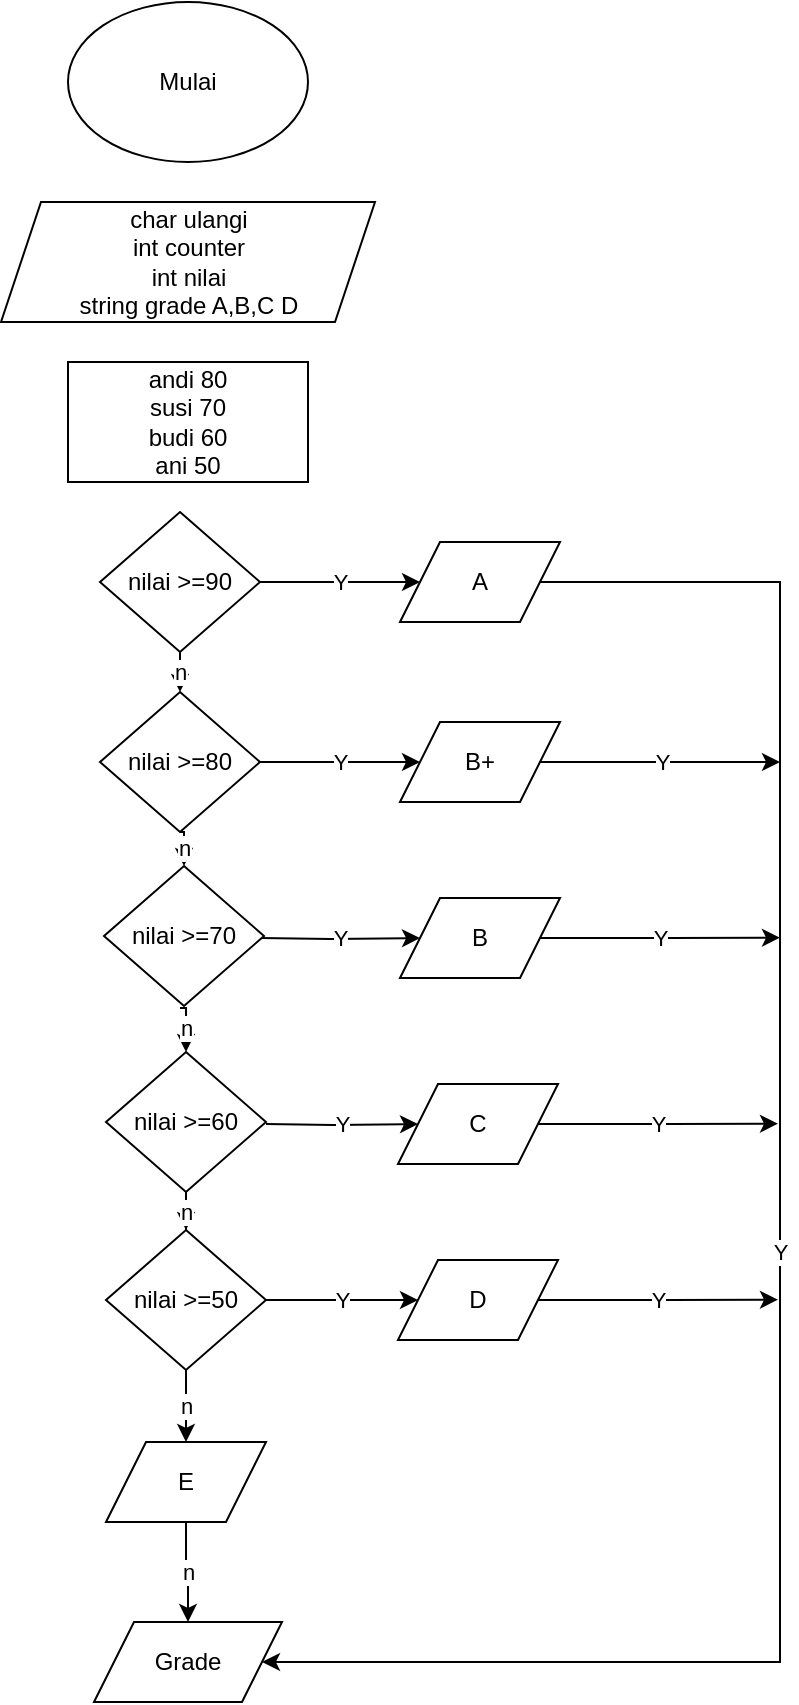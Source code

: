 <mxfile version="15.5.9" type="github">
  <diagram id="C5RBs43oDa-KdzZeNtuy" name="Page-1">
    <mxGraphModel dx="865" dy="476" grid="1" gridSize="10" guides="1" tooltips="1" connect="1" arrows="1" fold="1" page="1" pageScale="1" pageWidth="827" pageHeight="1169" math="0" shadow="0">
      <root>
        <mxCell id="WIyWlLk6GJQsqaUBKTNV-0" />
        <mxCell id="WIyWlLk6GJQsqaUBKTNV-1" parent="WIyWlLk6GJQsqaUBKTNV-0" />
        <mxCell id="dxvuUIxOSzqGGPdhFE3g-0" value="Mulai" style="ellipse;whiteSpace=wrap;html=1;" vertex="1" parent="WIyWlLk6GJQsqaUBKTNV-1">
          <mxGeometry x="354" y="10" width="120" height="80" as="geometry" />
        </mxCell>
        <mxCell id="dxvuUIxOSzqGGPdhFE3g-1" value="char ulangi&lt;br&gt;int counter&lt;br&gt;int nilai&lt;br&gt;string grade A,B,C D" style="shape=parallelogram;perimeter=parallelogramPerimeter;whiteSpace=wrap;html=1;fixedSize=1;" vertex="1" parent="WIyWlLk6GJQsqaUBKTNV-1">
          <mxGeometry x="320.5" y="110" width="187" height="60" as="geometry" />
        </mxCell>
        <mxCell id="dxvuUIxOSzqGGPdhFE3g-2" value="andi 80&lt;br&gt;susi 70&lt;br&gt;budi 60&lt;br&gt;ani 50" style="rounded=0;whiteSpace=wrap;html=1;" vertex="1" parent="WIyWlLk6GJQsqaUBKTNV-1">
          <mxGeometry x="354" y="190" width="120" height="60" as="geometry" />
        </mxCell>
        <mxCell id="dxvuUIxOSzqGGPdhFE3g-15" value="n" style="edgeStyle=orthogonalEdgeStyle;rounded=0;orthogonalLoop=1;jettySize=auto;html=1;exitX=0.5;exitY=1;exitDx=0;exitDy=0;entryX=0.5;entryY=0;entryDx=0;entryDy=0;" edge="1" parent="WIyWlLk6GJQsqaUBKTNV-1" source="dxvuUIxOSzqGGPdhFE3g-3" target="dxvuUIxOSzqGGPdhFE3g-7">
          <mxGeometry relative="1" as="geometry" />
        </mxCell>
        <mxCell id="dxvuUIxOSzqGGPdhFE3g-17" value="Y" style="edgeStyle=orthogonalEdgeStyle;rounded=0;orthogonalLoop=1;jettySize=auto;html=1;exitX=1;exitY=0.5;exitDx=0;exitDy=0;entryX=0;entryY=0.5;entryDx=0;entryDy=0;" edge="1" parent="WIyWlLk6GJQsqaUBKTNV-1" source="dxvuUIxOSzqGGPdhFE3g-3" target="dxvuUIxOSzqGGPdhFE3g-4">
          <mxGeometry relative="1" as="geometry" />
        </mxCell>
        <mxCell id="dxvuUIxOSzqGGPdhFE3g-3" value="nilai &amp;gt;=90" style="rhombus;whiteSpace=wrap;html=1;" vertex="1" parent="WIyWlLk6GJQsqaUBKTNV-1">
          <mxGeometry x="370" y="265" width="80" height="70" as="geometry" />
        </mxCell>
        <mxCell id="dxvuUIxOSzqGGPdhFE3g-32" value="Y" style="edgeStyle=orthogonalEdgeStyle;rounded=0;orthogonalLoop=1;jettySize=auto;html=1;exitX=1;exitY=0.75;exitDx=0;exitDy=0;entryX=1;entryY=0.5;entryDx=0;entryDy=0;" edge="1" parent="WIyWlLk6GJQsqaUBKTNV-1" source="dxvuUIxOSzqGGPdhFE3g-4" target="dxvuUIxOSzqGGPdhFE3g-31">
          <mxGeometry relative="1" as="geometry">
            <mxPoint x="680" y="780" as="targetPoint" />
            <Array as="points">
              <mxPoint x="587" y="300" />
              <mxPoint x="710" y="300" />
              <mxPoint x="710" y="840" />
            </Array>
          </mxGeometry>
        </mxCell>
        <mxCell id="dxvuUIxOSzqGGPdhFE3g-4" value="A" style="shape=parallelogram;perimeter=parallelogramPerimeter;whiteSpace=wrap;html=1;fixedSize=1;" vertex="1" parent="WIyWlLk6GJQsqaUBKTNV-1">
          <mxGeometry x="520" y="280" width="80" height="40" as="geometry" />
        </mxCell>
        <mxCell id="dxvuUIxOSzqGGPdhFE3g-16" value="n" style="edgeStyle=orthogonalEdgeStyle;rounded=0;orthogonalLoop=1;jettySize=auto;html=1;exitX=0.5;exitY=1;exitDx=0;exitDy=0;entryX=0.5;entryY=0;entryDx=0;entryDy=0;" edge="1" parent="WIyWlLk6GJQsqaUBKTNV-1" source="dxvuUIxOSzqGGPdhFE3g-7" target="dxvuUIxOSzqGGPdhFE3g-8">
          <mxGeometry relative="1" as="geometry" />
        </mxCell>
        <mxCell id="dxvuUIxOSzqGGPdhFE3g-25" value="Y" style="edgeStyle=orthogonalEdgeStyle;rounded=0;orthogonalLoop=1;jettySize=auto;html=1;exitX=1;exitY=0.5;exitDx=0;exitDy=0;entryX=0;entryY=0.5;entryDx=0;entryDy=0;" edge="1" parent="WIyWlLk6GJQsqaUBKTNV-1" source="dxvuUIxOSzqGGPdhFE3g-7" target="dxvuUIxOSzqGGPdhFE3g-18">
          <mxGeometry relative="1" as="geometry" />
        </mxCell>
        <mxCell id="dxvuUIxOSzqGGPdhFE3g-7" value="nilai &amp;gt;=80" style="rhombus;whiteSpace=wrap;html=1;" vertex="1" parent="WIyWlLk6GJQsqaUBKTNV-1">
          <mxGeometry x="370" y="355" width="80" height="70" as="geometry" />
        </mxCell>
        <mxCell id="dxvuUIxOSzqGGPdhFE3g-26" value="Y" style="edgeStyle=orthogonalEdgeStyle;rounded=0;orthogonalLoop=1;jettySize=auto;html=1;exitX=1;exitY=0.5;exitDx=0;exitDy=0;entryX=0;entryY=0.5;entryDx=0;entryDy=0;" edge="1" parent="WIyWlLk6GJQsqaUBKTNV-1" target="dxvuUIxOSzqGGPdhFE3g-19">
          <mxGeometry relative="1" as="geometry">
            <mxPoint x="450" y="478" as="sourcePoint" />
          </mxGeometry>
        </mxCell>
        <mxCell id="dxvuUIxOSzqGGPdhFE3g-38" value="n" style="edgeStyle=orthogonalEdgeStyle;rounded=0;orthogonalLoop=1;jettySize=auto;html=1;exitX=0.5;exitY=1;exitDx=0;exitDy=0;entryX=0.5;entryY=0;entryDx=0;entryDy=0;" edge="1" parent="WIyWlLk6GJQsqaUBKTNV-1" target="dxvuUIxOSzqGGPdhFE3g-9">
          <mxGeometry relative="1" as="geometry">
            <mxPoint x="410" y="513" as="sourcePoint" />
          </mxGeometry>
        </mxCell>
        <mxCell id="dxvuUIxOSzqGGPdhFE3g-8" value="nilai &amp;gt;=70" style="rhombus;whiteSpace=wrap;html=1;" vertex="1" parent="WIyWlLk6GJQsqaUBKTNV-1">
          <mxGeometry x="372" y="442" width="80" height="70" as="geometry" />
        </mxCell>
        <mxCell id="dxvuUIxOSzqGGPdhFE3g-27" value="Y" style="edgeStyle=orthogonalEdgeStyle;rounded=0;orthogonalLoop=1;jettySize=auto;html=1;exitX=1;exitY=0.5;exitDx=0;exitDy=0;entryX=0;entryY=0.5;entryDx=0;entryDy=0;" edge="1" parent="WIyWlLk6GJQsqaUBKTNV-1" target="dxvuUIxOSzqGGPdhFE3g-20">
          <mxGeometry relative="1" as="geometry">
            <mxPoint x="453" y="571" as="sourcePoint" />
          </mxGeometry>
        </mxCell>
        <mxCell id="dxvuUIxOSzqGGPdhFE3g-39" value="n" style="edgeStyle=orthogonalEdgeStyle;rounded=0;orthogonalLoop=1;jettySize=auto;html=1;entryX=0.5;entryY=0;entryDx=0;entryDy=0;" edge="1" parent="WIyWlLk6GJQsqaUBKTNV-1" source="dxvuUIxOSzqGGPdhFE3g-9" target="dxvuUIxOSzqGGPdhFE3g-10">
          <mxGeometry relative="1" as="geometry">
            <mxPoint x="413" y="614" as="sourcePoint" />
          </mxGeometry>
        </mxCell>
        <mxCell id="dxvuUIxOSzqGGPdhFE3g-9" value="nilai &amp;gt;=60" style="rhombus;whiteSpace=wrap;html=1;" vertex="1" parent="WIyWlLk6GJQsqaUBKTNV-1">
          <mxGeometry x="373" y="535" width="80" height="70" as="geometry" />
        </mxCell>
        <mxCell id="dxvuUIxOSzqGGPdhFE3g-28" value="Y" style="edgeStyle=orthogonalEdgeStyle;rounded=0;orthogonalLoop=1;jettySize=auto;html=1;exitX=1;exitY=0.5;exitDx=0;exitDy=0;entryX=0;entryY=0.5;entryDx=0;entryDy=0;" edge="1" parent="WIyWlLk6GJQsqaUBKTNV-1" source="dxvuUIxOSzqGGPdhFE3g-10" target="dxvuUIxOSzqGGPdhFE3g-21">
          <mxGeometry relative="1" as="geometry" />
        </mxCell>
        <mxCell id="dxvuUIxOSzqGGPdhFE3g-40" value="n" style="edgeStyle=orthogonalEdgeStyle;rounded=0;orthogonalLoop=1;jettySize=auto;html=1;exitX=0.5;exitY=1;exitDx=0;exitDy=0;entryX=0.5;entryY=0;entryDx=0;entryDy=0;" edge="1" parent="WIyWlLk6GJQsqaUBKTNV-1" source="dxvuUIxOSzqGGPdhFE3g-10" target="dxvuUIxOSzqGGPdhFE3g-22">
          <mxGeometry relative="1" as="geometry">
            <mxPoint x="413" y="710" as="targetPoint" />
          </mxGeometry>
        </mxCell>
        <mxCell id="dxvuUIxOSzqGGPdhFE3g-10" value="nilai &amp;gt;=50" style="rhombus;whiteSpace=wrap;html=1;" vertex="1" parent="WIyWlLk6GJQsqaUBKTNV-1">
          <mxGeometry x="373" y="624" width="80" height="70" as="geometry" />
        </mxCell>
        <mxCell id="dxvuUIxOSzqGGPdhFE3g-33" value="Y" style="edgeStyle=orthogonalEdgeStyle;rounded=0;orthogonalLoop=1;jettySize=auto;html=1;exitX=1;exitY=0.5;exitDx=0;exitDy=0;" edge="1" parent="WIyWlLk6GJQsqaUBKTNV-1" source="dxvuUIxOSzqGGPdhFE3g-18">
          <mxGeometry relative="1" as="geometry">
            <mxPoint x="710" y="390" as="targetPoint" />
          </mxGeometry>
        </mxCell>
        <mxCell id="dxvuUIxOSzqGGPdhFE3g-18" value="B+" style="shape=parallelogram;perimeter=parallelogramPerimeter;whiteSpace=wrap;html=1;fixedSize=1;" vertex="1" parent="WIyWlLk6GJQsqaUBKTNV-1">
          <mxGeometry x="520" y="370" width="80" height="40" as="geometry" />
        </mxCell>
        <mxCell id="dxvuUIxOSzqGGPdhFE3g-34" value="Y" style="edgeStyle=orthogonalEdgeStyle;rounded=0;orthogonalLoop=1;jettySize=auto;html=1;exitX=1;exitY=0.5;exitDx=0;exitDy=0;" edge="1" parent="WIyWlLk6GJQsqaUBKTNV-1" source="dxvuUIxOSzqGGPdhFE3g-19">
          <mxGeometry relative="1" as="geometry">
            <mxPoint x="710" y="477.833" as="targetPoint" />
          </mxGeometry>
        </mxCell>
        <mxCell id="dxvuUIxOSzqGGPdhFE3g-19" value="B" style="shape=parallelogram;perimeter=parallelogramPerimeter;whiteSpace=wrap;html=1;fixedSize=1;" vertex="1" parent="WIyWlLk6GJQsqaUBKTNV-1">
          <mxGeometry x="520" y="458" width="80" height="40" as="geometry" />
        </mxCell>
        <mxCell id="dxvuUIxOSzqGGPdhFE3g-35" value="Y" style="edgeStyle=orthogonalEdgeStyle;rounded=0;orthogonalLoop=1;jettySize=auto;html=1;exitX=1;exitY=0.5;exitDx=0;exitDy=0;" edge="1" parent="WIyWlLk6GJQsqaUBKTNV-1" source="dxvuUIxOSzqGGPdhFE3g-20">
          <mxGeometry relative="1" as="geometry">
            <mxPoint x="709" y="570.833" as="targetPoint" />
          </mxGeometry>
        </mxCell>
        <mxCell id="dxvuUIxOSzqGGPdhFE3g-20" value="C" style="shape=parallelogram;perimeter=parallelogramPerimeter;whiteSpace=wrap;html=1;fixedSize=1;" vertex="1" parent="WIyWlLk6GJQsqaUBKTNV-1">
          <mxGeometry x="519" y="551" width="80" height="40" as="geometry" />
        </mxCell>
        <mxCell id="dxvuUIxOSzqGGPdhFE3g-36" value="Y" style="edgeStyle=orthogonalEdgeStyle;rounded=0;orthogonalLoop=1;jettySize=auto;html=1;exitX=1;exitY=0.5;exitDx=0;exitDy=0;" edge="1" parent="WIyWlLk6GJQsqaUBKTNV-1" source="dxvuUIxOSzqGGPdhFE3g-21">
          <mxGeometry relative="1" as="geometry">
            <mxPoint x="709" y="658.833" as="targetPoint" />
          </mxGeometry>
        </mxCell>
        <mxCell id="dxvuUIxOSzqGGPdhFE3g-21" value="D" style="shape=parallelogram;perimeter=parallelogramPerimeter;whiteSpace=wrap;html=1;fixedSize=1;" vertex="1" parent="WIyWlLk6GJQsqaUBKTNV-1">
          <mxGeometry x="519" y="639" width="80" height="40" as="geometry" />
        </mxCell>
        <mxCell id="dxvuUIxOSzqGGPdhFE3g-42" value="n" style="edgeStyle=orthogonalEdgeStyle;rounded=0;orthogonalLoop=1;jettySize=auto;html=1;exitX=0.5;exitY=1;exitDx=0;exitDy=0;entryX=0.5;entryY=0;entryDx=0;entryDy=0;" edge="1" parent="WIyWlLk6GJQsqaUBKTNV-1" source="dxvuUIxOSzqGGPdhFE3g-22" target="dxvuUIxOSzqGGPdhFE3g-31">
          <mxGeometry relative="1" as="geometry" />
        </mxCell>
        <mxCell id="dxvuUIxOSzqGGPdhFE3g-22" value="E" style="shape=parallelogram;perimeter=parallelogramPerimeter;whiteSpace=wrap;html=1;fixedSize=1;" vertex="1" parent="WIyWlLk6GJQsqaUBKTNV-1">
          <mxGeometry x="373" y="730" width="80" height="40" as="geometry" />
        </mxCell>
        <mxCell id="dxvuUIxOSzqGGPdhFE3g-31" value="Grade" style="shape=parallelogram;perimeter=parallelogramPerimeter;whiteSpace=wrap;html=1;fixedSize=1;" vertex="1" parent="WIyWlLk6GJQsqaUBKTNV-1">
          <mxGeometry x="367" y="820" width="94" height="40" as="geometry" />
        </mxCell>
      </root>
    </mxGraphModel>
  </diagram>
</mxfile>
